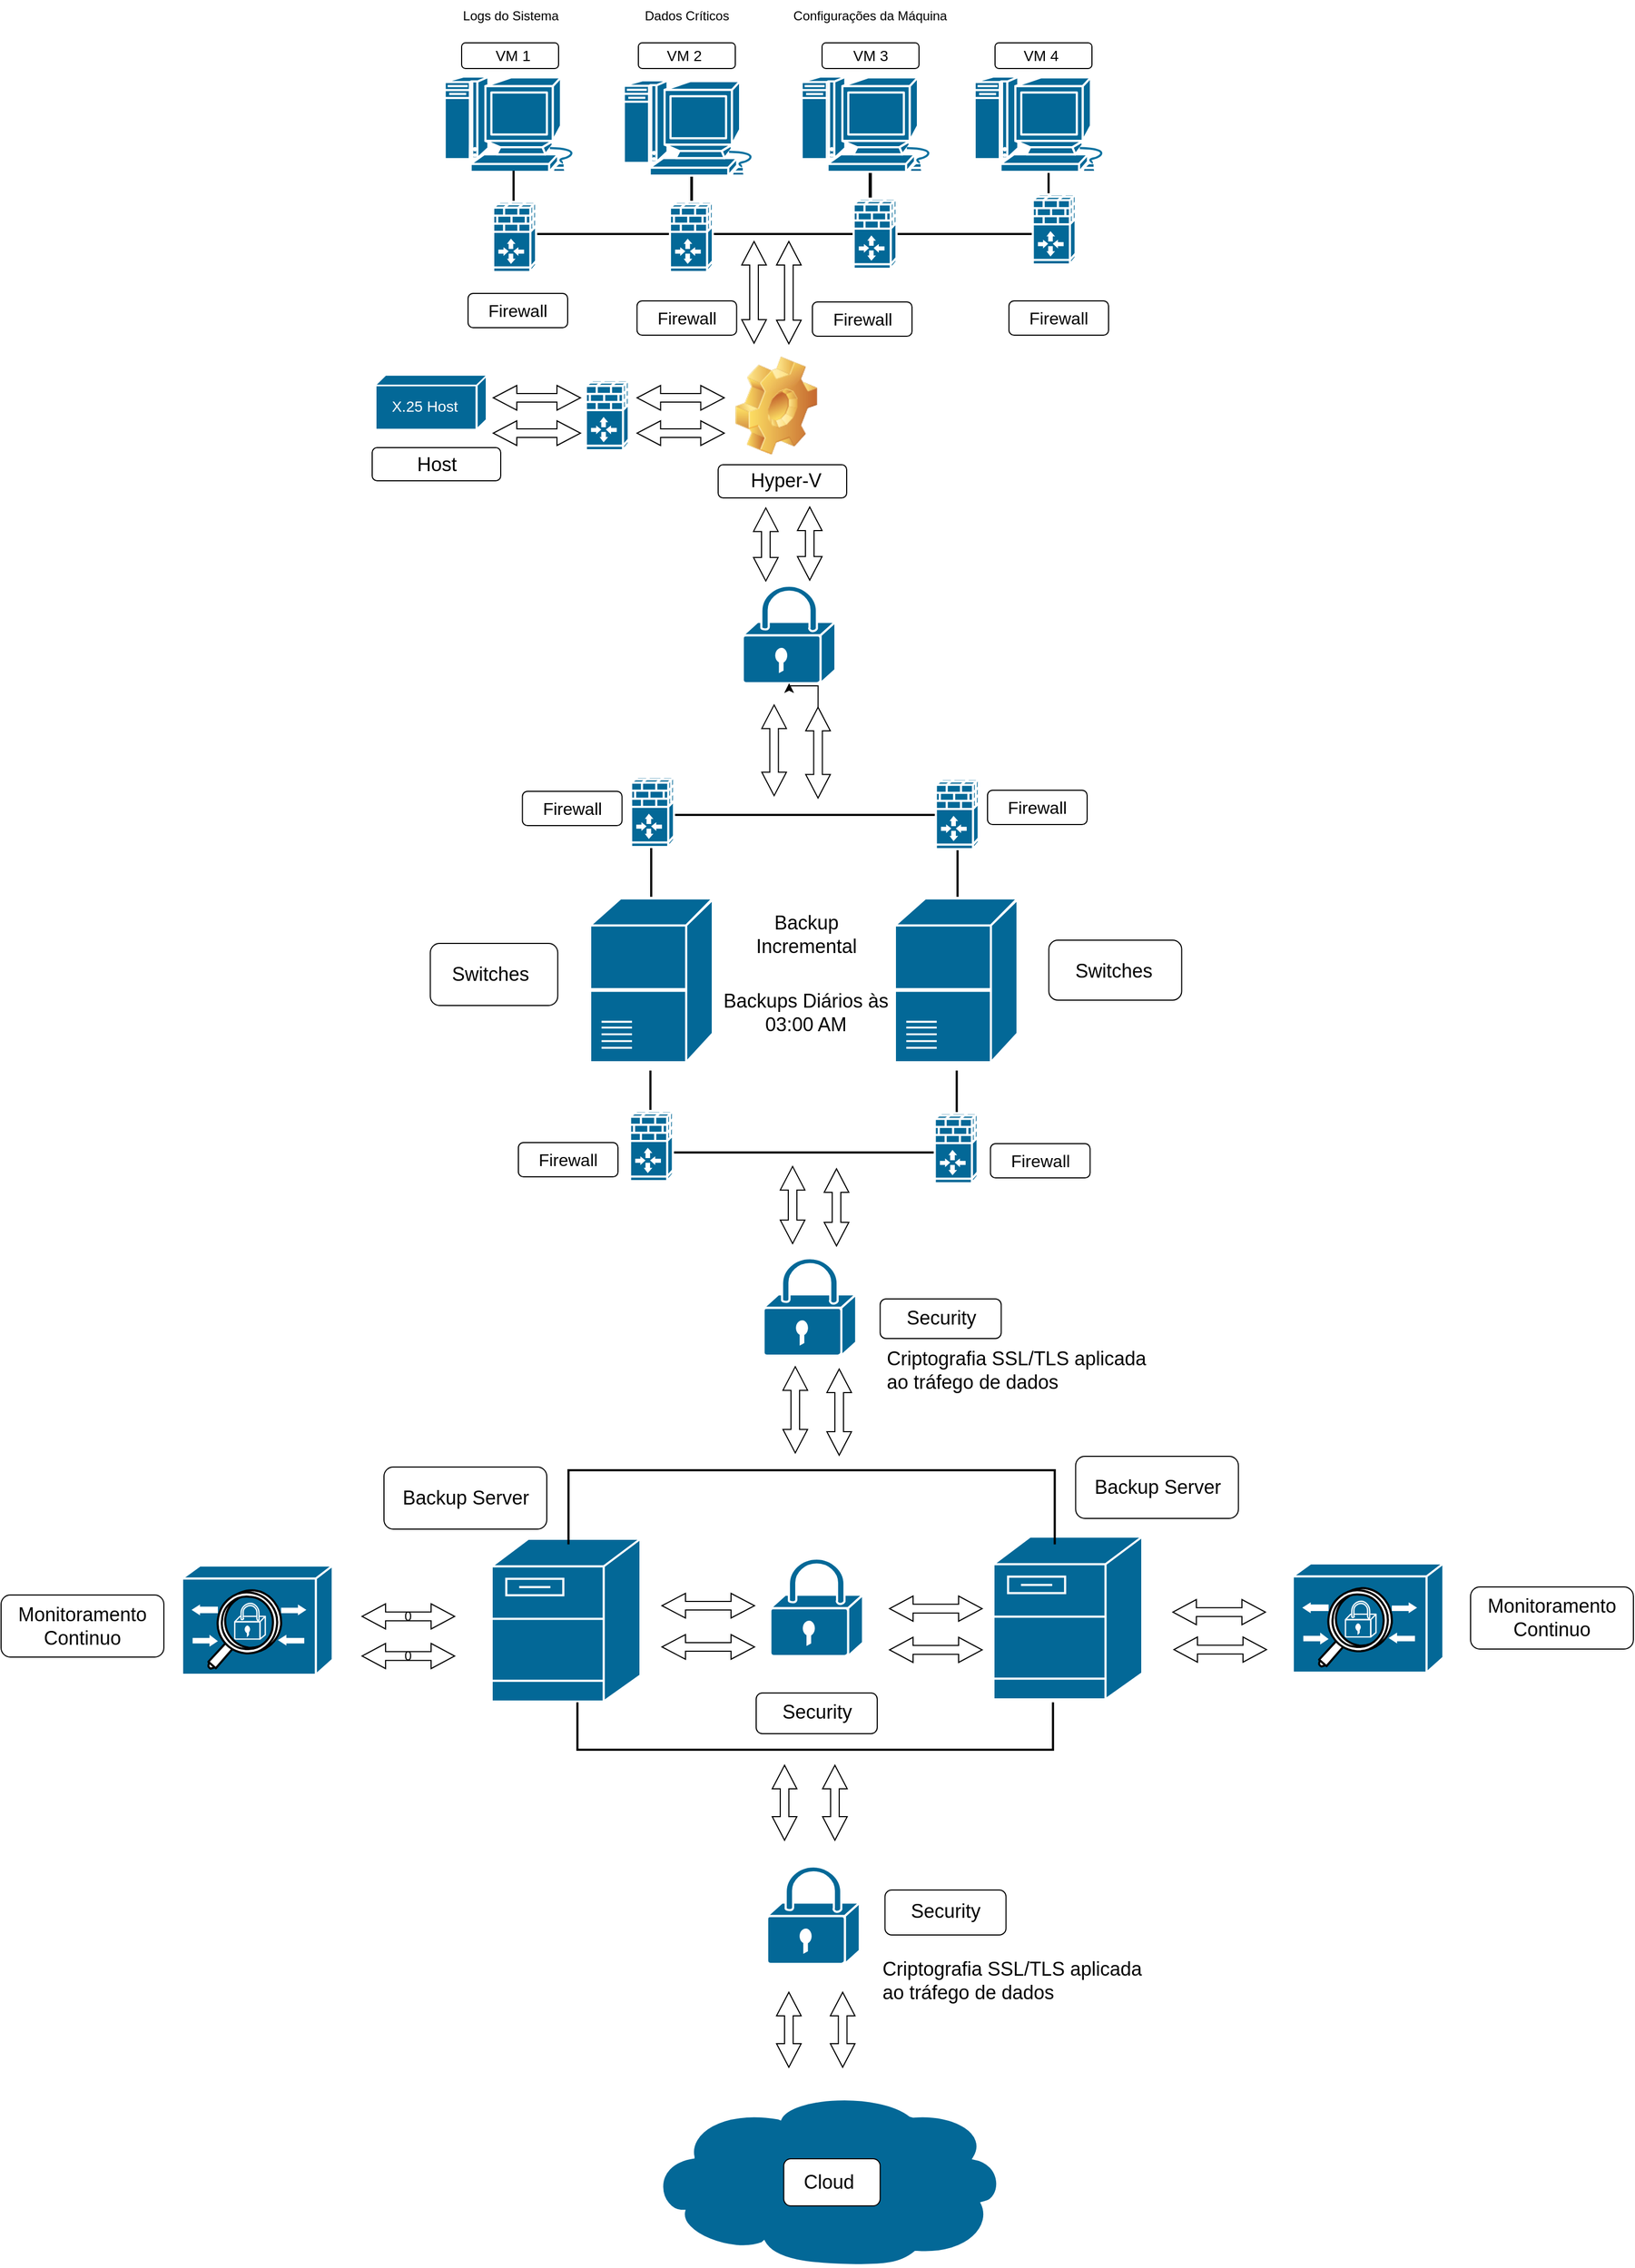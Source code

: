 <mxfile version="24.8.6">
  <diagram name="Página-1" id="8-3Gj0vtNBFP6YQ2WaqS">
    <mxGraphModel dx="5465" dy="3890" grid="0" gridSize="10" guides="1" tooltips="1" connect="1" arrows="1" fold="1" page="0" pageScale="1" pageWidth="827" pageHeight="1169" math="0" shadow="0">
      <root>
        <mxCell id="0" />
        <mxCell id="1" parent="0" />
        <mxCell id="_nez8jr7XuiQFjVqz4CB-25" value="Backup Incremental" style="text;html=1;align=center;verticalAlign=middle;whiteSpace=wrap;rounded=0;fontSize=18;" parent="1" vertex="1">
          <mxGeometry x="-580.5" y="821" width="118" height="30" as="geometry" />
        </mxCell>
        <mxCell id="_nez8jr7XuiQFjVqz4CB-30" value="&#xa;Criptografia SSL/TLS aplicada ao tráfego de dados&#xa;&#xa;" style="text;html=1;align=left;verticalAlign=middle;whiteSpace=wrap;rounded=0;fontSize=18;" parent="1" vertex="1">
          <mxGeometry x="-452.25" y="1809" width="247.5" height="30" as="geometry" />
        </mxCell>
        <mxCell id="_nez8jr7XuiQFjVqz4CB-33" value="&#xa;Backups Diários às 03:00 AM&#xa;&#xa;" style="text;html=1;align=center;verticalAlign=middle;whiteSpace=wrap;rounded=0;fontSize=18;" parent="1" vertex="1">
          <mxGeometry x="-613" y="905.25" width="183" height="30" as="geometry" />
        </mxCell>
        <mxCell id="_nez8jr7XuiQFjVqz4CB-36" value="Logs do Sistema" style="text;html=1;align=center;verticalAlign=middle;whiteSpace=wrap;rounded=0;" parent="1" vertex="1">
          <mxGeometry x="-847" y="-37" width="100" height="30" as="geometry" />
        </mxCell>
        <mxCell id="_nez8jr7XuiQFjVqz4CB-37" value="Dados Críticos" style="text;html=1;align=center;verticalAlign=middle;whiteSpace=wrap;rounded=0;" parent="1" vertex="1">
          <mxGeometry x="-684.25" y="-37" width="103" height="30" as="geometry" />
        </mxCell>
        <mxCell id="_nez8jr7XuiQFjVqz4CB-38" value="Configurações da Máquina" style="text;html=1;align=center;verticalAlign=middle;whiteSpace=wrap;rounded=0;" parent="1" vertex="1">
          <mxGeometry x="-545" y="-37" width="167" height="30" as="geometry" />
        </mxCell>
        <mxCell id="WUNTxTCib2SiPZ_xBOhH-1" value="" style="shape=mxgraph.cisco.computers_and_peripherals.macintosh;sketch=0;html=1;pointerEvents=1;dashed=0;fillColor=#036897;strokeColor=#ffffff;strokeWidth=2;verticalLabelPosition=bottom;verticalAlign=top;align=center;outlineConnect=0;" vertex="1" parent="1">
          <mxGeometry x="-859.5" y="34.5" width="130" height="89" as="geometry" />
        </mxCell>
        <mxCell id="WUNTxTCib2SiPZ_xBOhH-7" value="" style="strokeWidth=2;html=1;shape=mxgraph.flowchart.annotation_1;align=left;pointerEvents=1;rotation=-90;" vertex="1" parent="1">
          <mxGeometry x="-741" y="69" width="59" height="166" as="geometry" />
        </mxCell>
        <mxCell id="WUNTxTCib2SiPZ_xBOhH-8" value="" style="strokeWidth=2;html=1;shape=mxgraph.flowchart.annotation_1;align=left;pointerEvents=1;rotation=-90;" vertex="1" parent="1">
          <mxGeometry x="-574.5" y="69" width="59" height="166" as="geometry" />
        </mxCell>
        <mxCell id="WUNTxTCib2SiPZ_xBOhH-9" value="" style="strokeWidth=2;html=1;shape=mxgraph.flowchart.annotation_1;align=left;pointerEvents=1;rotation=-90;" vertex="1" parent="1">
          <mxGeometry x="-407.5" y="69" width="59" height="166" as="geometry" />
        </mxCell>
        <mxCell id="WUNTxTCib2SiPZ_xBOhH-15" value="" style="shape=image;html=1;verticalLabelPosition=bottom;verticalAlign=top;imageAspect=0;image=img/clipart/Gear_128x128.png" vertex="1" parent="1">
          <mxGeometry x="-587.5" y="296" width="76.5" height="91.8" as="geometry" />
        </mxCell>
        <mxCell id="WUNTxTCib2SiPZ_xBOhH-17" value="" style="rounded=1;whiteSpace=wrap;html=1;" vertex="1" parent="1">
          <mxGeometry x="-843" y="3" width="90.5" height="24" as="geometry" />
        </mxCell>
        <mxCell id="WUNTxTCib2SiPZ_xBOhH-18" value="" style="rounded=1;whiteSpace=wrap;html=1;" vertex="1" parent="1">
          <mxGeometry x="-678" y="3" width="90.5" height="24" as="geometry" />
        </mxCell>
        <mxCell id="WUNTxTCib2SiPZ_xBOhH-19" value="" style="rounded=1;whiteSpace=wrap;html=1;" vertex="1" parent="1">
          <mxGeometry x="-506.5" y="3" width="90.5" height="24" as="geometry" />
        </mxCell>
        <mxCell id="WUNTxTCib2SiPZ_xBOhH-20" value="" style="rounded=1;whiteSpace=wrap;html=1;" vertex="1" parent="1">
          <mxGeometry x="-345" y="3" width="90.5" height="24" as="geometry" />
        </mxCell>
        <mxCell id="WUNTxTCib2SiPZ_xBOhH-21" value="VM 1&amp;nbsp;" style="text;html=1;align=center;verticalAlign=middle;whiteSpace=wrap;rounded=0;fontSize=14;" vertex="1" parent="1">
          <mxGeometry x="-823.5" width="60" height="30" as="geometry" />
        </mxCell>
        <mxCell id="WUNTxTCib2SiPZ_xBOhH-22" value="VM 2" style="text;html=1;align=center;verticalAlign=middle;whiteSpace=wrap;rounded=0;fontSize=14;" vertex="1" parent="1">
          <mxGeometry x="-665" width="60" height="30" as="geometry" />
        </mxCell>
        <mxCell id="WUNTxTCib2SiPZ_xBOhH-23" value="VM 3" style="text;html=1;align=center;verticalAlign=middle;whiteSpace=wrap;rounded=0;fontSize=14;" vertex="1" parent="1">
          <mxGeometry x="-491.25" width="60" height="30" as="geometry" />
        </mxCell>
        <mxCell id="WUNTxTCib2SiPZ_xBOhH-24" value="VM 4&amp;nbsp;" style="text;html=1;align=center;verticalAlign=middle;whiteSpace=wrap;rounded=0;fontSize=14;" vertex="1" parent="1">
          <mxGeometry x="-329.75" width="60" height="30" as="geometry" />
        </mxCell>
        <mxCell id="WUNTxTCib2SiPZ_xBOhH-27" value="" style="html=1;shadow=0;dashed=0;align=center;verticalAlign=middle;shape=mxgraph.arrows2.twoWayArrow;dy=0.65;dx=22;rotation=-180;" vertex="1" parent="1">
          <mxGeometry x="-813.5" y="323" width="81.5" height="23" as="geometry" />
        </mxCell>
        <mxCell id="WUNTxTCib2SiPZ_xBOhH-30" value="" style="shape=mxgraph.cisco.security.lock;sketch=0;html=1;pointerEvents=1;dashed=0;fillColor=#036897;strokeColor=#ffffff;strokeWidth=2;verticalLabelPosition=bottom;verticalAlign=top;align=center;outlineConnect=0;" vertex="1" parent="1">
          <mxGeometry x="-554.75" y="1418.5" width="86.5" height="91" as="geometry" />
        </mxCell>
        <mxCell id="WUNTxTCib2SiPZ_xBOhH-31" value="" style="shape=mxgraph.cisco.security.ios_firewall;sketch=0;html=1;pointerEvents=1;dashed=0;fillColor=#036897;strokeColor=#ffffff;strokeWidth=2;verticalLabelPosition=bottom;verticalAlign=top;align=center;outlineConnect=0;" vertex="1" parent="1">
          <mxGeometry x="-813.5" y="151" width="40" height="66" as="geometry" />
        </mxCell>
        <mxCell id="WUNTxTCib2SiPZ_xBOhH-32" value="" style="shape=mxgraph.cisco.switches.class_4_5_switch;sketch=0;html=1;pointerEvents=1;dashed=0;fillColor=#036897;strokeColor=#ffffff;strokeWidth=2;verticalLabelPosition=bottom;verticalAlign=top;align=center;outlineConnect=0;" vertex="1" parent="1">
          <mxGeometry x="-438.5" y="802" width="114.5" height="153" as="geometry" />
        </mxCell>
        <mxCell id="WUNTxTCib2SiPZ_xBOhH-33" value="" style="shape=mxgraph.cisco.servers.host;sketch=0;html=1;pointerEvents=1;dashed=0;fillColor=#036897;strokeColor=#ffffff;strokeWidth=2;verticalLabelPosition=bottom;verticalAlign=top;align=center;outlineConnect=0;" vertex="1" parent="1">
          <mxGeometry x="-923.5" y="313.4" width="104" height="51" as="geometry" />
        </mxCell>
        <mxCell id="WUNTxTCib2SiPZ_xBOhH-34" value="" style="shape=mxgraph.cisco.storage.cloud;sketch=0;html=1;pointerEvents=1;dashed=0;fillColor=#036897;strokeColor=#ffffff;strokeWidth=2;verticalLabelPosition=bottom;verticalAlign=top;align=center;outlineConnect=0;" vertex="1" parent="1">
          <mxGeometry x="-669.5" y="1916" width="333" height="163" as="geometry" />
        </mxCell>
        <mxCell id="WUNTxTCib2SiPZ_xBOhH-35" value="" style="shape=mxgraph.cisco.security.ios_firewall;sketch=0;html=1;pointerEvents=1;dashed=0;fillColor=#036897;strokeColor=#ffffff;strokeWidth=2;verticalLabelPosition=bottom;verticalAlign=top;align=center;outlineConnect=0;" vertex="1" parent="1">
          <mxGeometry x="-648.5" y="151" width="40" height="66" as="geometry" />
        </mxCell>
        <mxCell id="WUNTxTCib2SiPZ_xBOhH-36" value="" style="shape=mxgraph.cisco.security.ios_firewall;sketch=0;html=1;pointerEvents=1;dashed=0;fillColor=#036897;strokeColor=#ffffff;strokeWidth=2;verticalLabelPosition=bottom;verticalAlign=top;align=center;outlineConnect=0;" vertex="1" parent="1">
          <mxGeometry x="-477" y="148" width="40" height="66" as="geometry" />
        </mxCell>
        <mxCell id="WUNTxTCib2SiPZ_xBOhH-37" value="" style="shape=mxgraph.cisco.security.ios_firewall;sketch=0;html=1;pointerEvents=1;dashed=0;fillColor=#036897;strokeColor=#ffffff;strokeWidth=2;verticalLabelPosition=bottom;verticalAlign=top;align=center;outlineConnect=0;" vertex="1" parent="1">
          <mxGeometry x="-309.75" y="144" width="40" height="66" as="geometry" />
        </mxCell>
        <mxCell id="WUNTxTCib2SiPZ_xBOhH-42" value="" style="rounded=1;whiteSpace=wrap;html=1;" vertex="1" parent="1">
          <mxGeometry x="-603.5" y="397" width="120" height="31" as="geometry" />
        </mxCell>
        <mxCell id="WUNTxTCib2SiPZ_xBOhH-43" value="Hyper-V" style="text;html=1;align=center;verticalAlign=middle;whiteSpace=wrap;rounded=0;arcSize=14;strokeWidth=1;perimeterSpacing=0;fontSize=18;" vertex="1" parent="1">
          <mxGeometry x="-578.5" y="397" width="76" height="30" as="geometry" />
        </mxCell>
        <mxCell id="WUNTxTCib2SiPZ_xBOhH-44" value="" style="rounded=1;whiteSpace=wrap;html=1;" vertex="1" parent="1">
          <mxGeometry x="-926.5" y="381" width="120" height="31" as="geometry" />
        </mxCell>
        <mxCell id="WUNTxTCib2SiPZ_xBOhH-45" value="Host" style="text;html=1;align=center;verticalAlign=middle;whiteSpace=wrap;rounded=0;arcSize=14;strokeWidth=1;perimeterSpacing=0;fontSize=18;" vertex="1" parent="1">
          <mxGeometry x="-896.5" y="379" width="60" height="36" as="geometry" />
        </mxCell>
        <mxCell id="WUNTxTCib2SiPZ_xBOhH-49" value="" style="html=1;shadow=0;dashed=0;align=center;verticalAlign=middle;shape=mxgraph.arrows2.twoWayArrow;dy=0.65;dx=22;rotation=-90;" vertex="1" parent="1">
          <mxGeometry x="-552.13" y="459.12" width="68.25" height="23" as="geometry" />
        </mxCell>
        <mxCell id="WUNTxTCib2SiPZ_xBOhH-52" value="" style="shape=mxgraph.cisco.switches.class_4_5_switch;sketch=0;html=1;pointerEvents=1;dashed=0;fillColor=#036897;strokeColor=#ffffff;strokeWidth=2;verticalLabelPosition=bottom;verticalAlign=top;align=center;outlineConnect=0;" vertex="1" parent="1">
          <mxGeometry x="-723" y="802" width="114.5" height="153" as="geometry" />
        </mxCell>
        <mxCell id="WUNTxTCib2SiPZ_xBOhH-53" value="" style="strokeWidth=2;html=1;shape=mxgraph.flowchart.annotation_1;align=left;pointerEvents=1;rotation=90;" vertex="1" parent="1">
          <mxGeometry x="-561.25" y="619.25" width="76.5" height="286" as="geometry" />
        </mxCell>
        <mxCell id="WUNTxTCib2SiPZ_xBOhH-54" value="" style="strokeWidth=2;html=1;shape=mxgraph.flowchart.annotation_1;align=left;pointerEvents=1;rotation=-90;" vertex="1" parent="1">
          <mxGeometry x="-562" y="858" width="76.5" height="286" as="geometry" />
        </mxCell>
        <mxCell id="WUNTxTCib2SiPZ_xBOhH-60" value="" style="html=1;shadow=0;dashed=0;align=center;verticalAlign=middle;shape=mxgraph.arrows2.twoWayArrow;dy=0.65;dx=22;rotation=-90;" vertex="1" parent="1">
          <mxGeometry x="-529" y="1079" width="72" height="23" as="geometry" />
        </mxCell>
        <mxCell id="WUNTxTCib2SiPZ_xBOhH-61" value="" style="html=1;shadow=0;dashed=0;align=center;verticalAlign=middle;shape=mxgraph.arrows2.twoWayArrow;dy=0.65;dx=22;rotation=-90;" vertex="1" parent="1">
          <mxGeometry x="-522.25" y="1847" width="70" height="23" as="geometry" />
        </mxCell>
        <mxCell id="WUNTxTCib2SiPZ_xBOhH-63" value="" style="shape=mxgraph.cisco.security.ios_firewall;sketch=0;html=1;pointerEvents=1;dashed=0;fillColor=#036897;strokeColor=#ffffff;strokeWidth=2;verticalLabelPosition=bottom;verticalAlign=top;align=center;outlineConnect=0;" vertex="1" parent="1">
          <mxGeometry x="-685.75" y="1000" width="40" height="66" as="geometry" />
        </mxCell>
        <mxCell id="WUNTxTCib2SiPZ_xBOhH-64" value="" style="shape=mxgraph.cisco.security.ios_firewall;sketch=0;html=1;pointerEvents=1;dashed=0;fillColor=#036897;strokeColor=#ffffff;strokeWidth=2;verticalLabelPosition=bottom;verticalAlign=top;align=center;outlineConnect=0;" vertex="1" parent="1">
          <mxGeometry x="-401.25" y="1002" width="40" height="66" as="geometry" />
        </mxCell>
        <mxCell id="WUNTxTCib2SiPZ_xBOhH-65" value="" style="rounded=1;whiteSpace=wrap;html=1;" vertex="1" parent="1">
          <mxGeometry x="-542.25" y="1979" width="90" height="44" as="geometry" />
        </mxCell>
        <mxCell id="WUNTxTCib2SiPZ_xBOhH-66" value="Cloud" style="text;html=1;align=center;verticalAlign=middle;whiteSpace=wrap;rounded=0;fontSize=18;" vertex="1" parent="1">
          <mxGeometry x="-530.5" y="1986" width="60" height="30" as="geometry" />
        </mxCell>
        <mxCell id="WUNTxTCib2SiPZ_xBOhH-67" value="" style="shape=mxgraph.cisco.security.ios_firewall;sketch=0;html=1;pointerEvents=1;dashed=0;fillColor=#036897;strokeColor=#ffffff;strokeWidth=2;verticalLabelPosition=bottom;verticalAlign=top;align=center;outlineConnect=0;" vertex="1" parent="1">
          <mxGeometry x="-684.75" y="688" width="40" height="66" as="geometry" />
        </mxCell>
        <mxCell id="WUNTxTCib2SiPZ_xBOhH-68" value="" style="shape=mxgraph.cisco.security.ios_firewall;sketch=0;html=1;pointerEvents=1;dashed=0;fillColor=#036897;strokeColor=#ffffff;strokeWidth=2;verticalLabelPosition=bottom;verticalAlign=top;align=center;outlineConnect=0;" vertex="1" parent="1">
          <mxGeometry x="-400.25" y="690" width="40" height="66" as="geometry" />
        </mxCell>
        <mxCell id="WUNTxTCib2SiPZ_xBOhH-69" value="" style="shape=mxgraph.cisco.security.ios_firewall;sketch=0;html=1;pointerEvents=1;dashed=0;fillColor=#036897;strokeColor=#ffffff;strokeWidth=2;verticalLabelPosition=bottom;verticalAlign=top;align=center;outlineConnect=0;" vertex="1" parent="1">
          <mxGeometry x="-727" y="317.5" width="40" height="66" as="geometry" />
        </mxCell>
        <mxCell id="WUNTxTCib2SiPZ_xBOhH-70" value="" style="shape=mxgraph.cisco.servers.fileserver;sketch=0;html=1;pointerEvents=1;dashed=0;fillColor=#036897;strokeColor=#ffffff;strokeWidth=2;verticalLabelPosition=bottom;verticalAlign=top;align=center;outlineConnect=0;" vertex="1" parent="1">
          <mxGeometry x="-815" y="1400" width="139" height="152" as="geometry" />
        </mxCell>
        <mxCell id="WUNTxTCib2SiPZ_xBOhH-71" value="" style="html=1;shadow=0;dashed=0;align=center;verticalAlign=middle;shape=mxgraph.arrows2.twoWayArrow;dy=0.65;dx=22;rotation=-90;" vertex="1" parent="1">
          <mxGeometry x="-529.5" y="1635" width="70" height="23" as="geometry" />
        </mxCell>
        <mxCell id="WUNTxTCib2SiPZ_xBOhH-74" value="&lt;span style=&quot;color: rgba(0, 0, 0, 0); font-family: monospace; font-size: 0px; text-align: start; text-wrap-mode: nowrap;&quot;&gt;%3CmxGraphModel%3E%3Croot%3E%3CmxCell%20id%3D%220%22%2F%3E%3CmxCell%20id%3D%221%22%20parent%3D%220%22%2F%3E%3CmxCell%20id%3D%222%22%20value%3D%22Backup%20Server%22%20style%3D%22text%3Bhtml%3D1%3Balign%3Dcenter%3BverticalAlign%3Dmiddle%3BwhiteSpace%3Dwrap%3Brounded%3D0%3B%22%20vertex%3D%221%22%20parent%3D%221%22%3E%3CmxGeometry%20x%3D%22109%22%20y%3D%22180%22%20width%3D%2285%22%20height%3D%2230%22%20as%3D%22geometry%22%2F%3E%3C%2FmxCell%3E%3C%2Froot%3E%3C%2FmxGraphModel%3E&lt;/span&gt;" style="rounded=1;whiteSpace=wrap;html=1;" vertex="1" parent="1">
          <mxGeometry x="-915.5" y="1333" width="152" height="58" as="geometry" />
        </mxCell>
        <mxCell id="WUNTxTCib2SiPZ_xBOhH-75" value="Backup Server" style="text;html=1;align=center;verticalAlign=middle;whiteSpace=wrap;rounded=0;fontSize=18;" vertex="1" parent="1">
          <mxGeometry x="-903.25" y="1347" width="127.5" height="30" as="geometry" />
        </mxCell>
        <mxCell id="WUNTxTCib2SiPZ_xBOhH-76" value="&lt;span style=&quot;color: rgba(0, 0, 0, 0); font-family: monospace; font-size: 0px; text-align: start; text-wrap-mode: nowrap;&quot;&gt;%3CmxGraphModel%3E%3Croot%3E%3CmxCell%20id%3D%220%22%2F%3E%3CmxCell%20id%3D%221%22%20parent%3D%220%22%2F%3E%3CmxCell%20id%3D%222%22%20value%3D%22Backup%20Server%22%20style%3D%22text%3Bhtml%3D1%3Balign%3Dcenter%3BverticalAlign%3Dmiddle%3BwhiteSpace%3Dwrap%3Brounded%3D0%3B%22%20vertex%3D%221%22%20parent%3D%221%22%3E%3CmxGeometry%20x%3D%22109%22%20y%3D%22180%22%20width%3D%2285%22%20height%3D%2230%22%20as%3D%22geometry%22%2F%3E%3C%2FmxCell%3E%3C%2Froot%3E%3C%2FmxGraphModel%3E&lt;/span&gt;" style="rounded=1;whiteSpace=wrap;html=1;" vertex="1" parent="1">
          <mxGeometry x="-872.25" y="844" width="119" height="58" as="geometry" />
        </mxCell>
        <mxCell id="WUNTxTCib2SiPZ_xBOhH-77" value="Switches" style="text;html=1;align=center;verticalAlign=middle;whiteSpace=wrap;rounded=0;fontSize=18;" vertex="1" parent="1">
          <mxGeometry x="-880" y="858" width="127.5" height="30" as="geometry" />
        </mxCell>
        <mxCell id="WUNTxTCib2SiPZ_xBOhH-78" value="&lt;span style=&quot;color: rgba(0, 0, 0, 0); font-family: monospace; font-size: 0px; text-align: start; text-wrap-mode: nowrap;&quot;&gt;%3CmxGraphModel%3E%3Croot%3E%3CmxCell%20id%3D%220%22%2F%3E%3CmxCell%20id%3D%221%22%20parent%3D%220%22%2F%3E%3CmxCell%20id%3D%222%22%20value%3D%22Backup%20Server%22%20style%3D%22text%3Bhtml%3D1%3Balign%3Dcenter%3BverticalAlign%3Dmiddle%3BwhiteSpace%3Dwrap%3Brounded%3D0%3B%22%20vertex%3D%221%22%20parent%3D%221%22%3E%3CmxGeometry%20x%3D%22109%22%20y%3D%22180%22%20width%3D%2285%22%20height%3D%2230%22%20as%3D%22geometry%22%2F%3E%3C%2FmxCell%3E%3C%2Froot%3E%3C%2FmxGraphModel%3E&lt;/span&gt;" style="rounded=1;whiteSpace=wrap;html=1;" vertex="1" parent="1">
          <mxGeometry x="-294.75" y="841" width="124" height="56" as="geometry" />
        </mxCell>
        <mxCell id="WUNTxTCib2SiPZ_xBOhH-79" value="Switches" style="text;html=1;align=center;verticalAlign=middle;whiteSpace=wrap;rounded=0;fontSize=18;" vertex="1" parent="1">
          <mxGeometry x="-298" y="855" width="127.5" height="30" as="geometry" />
        </mxCell>
        <mxCell id="WUNTxTCib2SiPZ_xBOhH-81" value="&lt;span style=&quot;color: rgba(0, 0, 0, 0); font-family: monospace; font-size: 0px; text-align: start; text-wrap-mode: nowrap;&quot;&gt;%3CmxGraphModel%3E%3Croot%3E%3CmxCell%20id%3D%220%22%2F%3E%3CmxCell%20id%3D%221%22%20parent%3D%220%22%2F%3E%3CmxCell%20id%3D%222%22%20value%3D%22Backup%20Server%22%20style%3D%22text%3Bhtml%3D1%3Balign%3Dcenter%3BverticalAlign%3Dmiddle%3BwhiteSpace%3Dwrap%3Brounded%3D0%3B%22%20vertex%3D%221%22%20parent%3D%221%22%3E%3CmxGeometry%20x%3D%22109%22%20y%3D%22180%22%20width%3D%2285%22%20height%3D%2230%22%20as%3D%22geometry%22%2F%3E%3C%2FmxCell%3E%3C%2Froot%3E%3C%2FmxGraphModel%3E&lt;/span&gt;" style="rounded=1;whiteSpace=wrap;html=1;" vertex="1" parent="1">
          <mxGeometry x="-447.75" y="1728" width="113" height="42" as="geometry" />
        </mxCell>
        <mxCell id="WUNTxTCib2SiPZ_xBOhH-82" value="Security" style="text;html=1;align=center;verticalAlign=middle;whiteSpace=wrap;rounded=0;fontSize=18;" vertex="1" parent="1">
          <mxGeometry x="-455" y="1733" width="127.5" height="30" as="geometry" />
        </mxCell>
        <mxCell id="WUNTxTCib2SiPZ_xBOhH-91" value="&lt;span style=&quot;color: rgba(0, 0, 0, 0); font-family: monospace; font-size: 0px; text-align: start; text-wrap-mode: nowrap;&quot;&gt;%3CmxGraphModel%3E%3Croot%3E%3CmxCell%20id%3D%220%22%2F%3E%3CmxCell%20id%3D%221%22%20parent%3D%220%22%2F%3E%3CmxCell%20id%3D%222%22%20value%3D%22Backup%20Server%22%20style%3D%22text%3Bhtml%3D1%3Balign%3Dcenter%3BverticalAlign%3Dmiddle%3BwhiteSpace%3Dwrap%3Brounded%3D0%3B%22%20vertex%3D%221%22%20parent%3D%221%22%3E%3CmxGeometry%20x%3D%22109%22%20y%3D%22180%22%20width%3D%2285%22%20height%3D%2230%22%20as%3D%22geometry%22%2F%3E%3C%2FmxCell%3E%3C%2Froot%3E%3C%2FmxGraphModel%3E&lt;/span&gt;" style="rounded=1;whiteSpace=wrap;html=1;" vertex="1" parent="1">
          <mxGeometry x="-332" y="244" width="93" height="32" as="geometry" />
        </mxCell>
        <mxCell id="WUNTxTCib2SiPZ_xBOhH-92" value="Firewall" style="text;html=1;align=center;verticalAlign=middle;whiteSpace=wrap;rounded=0;fontSize=16;" vertex="1" parent="1">
          <mxGeometry x="-316.75" y="245" width="62.5" height="30" as="geometry" />
        </mxCell>
        <mxCell id="WUNTxTCib2SiPZ_xBOhH-99" value="&lt;span style=&quot;color: rgba(0, 0, 0, 0); font-family: monospace; font-size: 0px; text-align: start; text-wrap-mode: nowrap;&quot;&gt;%3CmxGraphModel%3E%3Croot%3E%3CmxCell%20id%3D%220%22%2F%3E%3CmxCell%20id%3D%221%22%20parent%3D%220%22%2F%3E%3CmxCell%20id%3D%222%22%20value%3D%22Backup%20Server%22%20style%3D%22text%3Bhtml%3D1%3Balign%3Dcenter%3BverticalAlign%3Dmiddle%3BwhiteSpace%3Dwrap%3Brounded%3D0%3B%22%20vertex%3D%221%22%20parent%3D%221%22%3E%3CmxGeometry%20x%3D%22109%22%20y%3D%22180%22%20width%3D%2285%22%20height%3D%2230%22%20as%3D%22geometry%22%2F%3E%3C%2FmxCell%3E%3C%2Froot%3E%3C%2FmxGraphModel%3E&lt;/span&gt;" style="rounded=1;whiteSpace=wrap;html=1;" vertex="1" parent="1">
          <mxGeometry x="-515.5" y="245" width="93" height="32" as="geometry" />
        </mxCell>
        <mxCell id="WUNTxTCib2SiPZ_xBOhH-100" value="Firewall" style="text;html=1;align=center;verticalAlign=middle;whiteSpace=wrap;rounded=0;fontSize=16;" vertex="1" parent="1">
          <mxGeometry x="-500.25" y="246" width="62.5" height="30" as="geometry" />
        </mxCell>
        <mxCell id="WUNTxTCib2SiPZ_xBOhH-101" value="&lt;span style=&quot;color: rgba(0, 0, 0, 0); font-family: monospace; font-size: 0px; text-align: start; text-wrap-mode: nowrap;&quot;&gt;%3CmxGraphModel%3E%3Croot%3E%3CmxCell%20id%3D%220%22%2F%3E%3CmxCell%20id%3D%221%22%20parent%3D%220%22%2F%3E%3CmxCell%20id%3D%222%22%20value%3D%22Backup%20Server%22%20style%3D%22text%3Bhtml%3D1%3Balign%3Dcenter%3BverticalAlign%3Dmiddle%3BwhiteSpace%3Dwrap%3Brounded%3D0%3B%22%20vertex%3D%221%22%20parent%3D%221%22%3E%3CmxGeometry%20x%3D%22109%22%20y%3D%22180%22%20width%3D%2285%22%20height%3D%2230%22%20as%3D%22geometry%22%2F%3E%3C%2FmxCell%3E%3C%2Froot%3E%3C%2FmxGraphModel%3E&lt;/span&gt;" style="rounded=1;whiteSpace=wrap;html=1;" vertex="1" parent="1">
          <mxGeometry x="-679.25" y="244" width="93" height="32" as="geometry" />
        </mxCell>
        <mxCell id="WUNTxTCib2SiPZ_xBOhH-102" value="Firewall" style="text;html=1;align=center;verticalAlign=middle;whiteSpace=wrap;rounded=0;fontSize=16;" vertex="1" parent="1">
          <mxGeometry x="-664" y="245" width="62.5" height="30" as="geometry" />
        </mxCell>
        <mxCell id="WUNTxTCib2SiPZ_xBOhH-103" value="&lt;span style=&quot;color: rgba(0, 0, 0, 0); font-family: monospace; font-size: 0px; text-align: start; text-wrap-mode: nowrap;&quot;&gt;%3CmxGraphModel%3E%3Croot%3E%3CmxCell%20id%3D%220%22%2F%3E%3CmxCell%20id%3D%221%22%20parent%3D%220%22%2F%3E%3CmxCell%20id%3D%222%22%20value%3D%22Backup%20Server%22%20style%3D%22text%3Bhtml%3D1%3Balign%3Dcenter%3BverticalAlign%3Dmiddle%3BwhiteSpace%3Dwrap%3Brounded%3D0%3B%22%20vertex%3D%221%22%20parent%3D%221%22%3E%3CmxGeometry%20x%3D%22109%22%20y%3D%22180%22%20width%3D%2285%22%20height%3D%2230%22%20as%3D%22geometry%22%2F%3E%3C%2FmxCell%3E%3C%2Froot%3E%3C%2FmxGraphModel%3E&lt;/span&gt;" style="rounded=1;whiteSpace=wrap;html=1;" vertex="1" parent="1">
          <mxGeometry x="-837" y="237" width="93" height="32" as="geometry" />
        </mxCell>
        <mxCell id="WUNTxTCib2SiPZ_xBOhH-104" value="Firewall" style="text;html=1;align=center;verticalAlign=middle;whiteSpace=wrap;rounded=0;fontSize=16;" vertex="1" parent="1">
          <mxGeometry x="-821.75" y="238" width="62.5" height="30" as="geometry" />
        </mxCell>
        <mxCell id="WUNTxTCib2SiPZ_xBOhH-105" value="&lt;span style=&quot;color: rgba(0, 0, 0, 0); font-family: monospace; font-size: 0px; text-align: start; text-wrap-mode: nowrap;&quot;&gt;%3CmxGraphModel%3E%3Croot%3E%3CmxCell%20id%3D%220%22%2F%3E%3CmxCell%20id%3D%221%22%20parent%3D%220%22%2F%3E%3CmxCell%20id%3D%222%22%20value%3D%22Backup%20Server%22%20style%3D%22text%3Bhtml%3D1%3Balign%3Dcenter%3BverticalAlign%3Dmiddle%3BwhiteSpace%3Dwrap%3Brounded%3D0%3B%22%20vertex%3D%221%22%20parent%3D%221%22%3E%3CmxGeometry%20x%3D%22109%22%20y%3D%22180%22%20width%3D%2285%22%20height%3D%2230%22%20as%3D%22geometry%22%2F%3E%3C%2FmxCell%3E%3C%2Froot%3E%3C%2FmxGraphModel%3E&lt;/span&gt;" style="rounded=1;whiteSpace=wrap;html=1;" vertex="1" parent="1">
          <mxGeometry x="-786.25" y="702" width="93" height="32" as="geometry" />
        </mxCell>
        <mxCell id="WUNTxTCib2SiPZ_xBOhH-106" value="Firewall" style="text;html=1;align=center;verticalAlign=middle;whiteSpace=wrap;rounded=0;fontSize=16;" vertex="1" parent="1">
          <mxGeometry x="-771" y="703" width="62.5" height="30" as="geometry" />
        </mxCell>
        <mxCell id="WUNTxTCib2SiPZ_xBOhH-107" value="&lt;span style=&quot;color: rgba(0, 0, 0, 0); font-family: monospace; font-size: 0px; text-align: start; text-wrap-mode: nowrap;&quot;&gt;%3CmxGraphModel%3E%3Croot%3E%3CmxCell%20id%3D%220%22%2F%3E%3CmxCell%20id%3D%221%22%20parent%3D%220%22%2F%3E%3CmxCell%20id%3D%222%22%20value%3D%22Backup%20Server%22%20style%3D%22text%3Bhtml%3D1%3Balign%3Dcenter%3BverticalAlign%3Dmiddle%3BwhiteSpace%3Dwrap%3Brounded%3D0%3B%22%20vertex%3D%221%22%20parent%3D%221%22%3E%3CmxGeometry%20x%3D%22109%22%20y%3D%22180%22%20width%3D%2285%22%20height%3D%2230%22%20as%3D%22geometry%22%2F%3E%3C%2FmxCell%3E%3C%2Froot%3E%3C%2FmxGraphModel%3E&lt;/span&gt;" style="rounded=1;whiteSpace=wrap;html=1;" vertex="1" parent="1">
          <mxGeometry x="-352" y="701" width="93" height="32" as="geometry" />
        </mxCell>
        <mxCell id="WUNTxTCib2SiPZ_xBOhH-108" value="Firewall" style="text;html=1;align=center;verticalAlign=middle;whiteSpace=wrap;rounded=0;fontSize=16;" vertex="1" parent="1">
          <mxGeometry x="-336.75" y="702" width="62.5" height="30" as="geometry" />
        </mxCell>
        <mxCell id="WUNTxTCib2SiPZ_xBOhH-110" value="&lt;span style=&quot;color: rgba(0, 0, 0, 0); font-family: monospace; font-size: 0px; text-align: start; text-wrap-mode: nowrap;&quot;&gt;%3CmxGraphModel%3E%3Croot%3E%3CmxCell%20id%3D%220%22%2F%3E%3CmxCell%20id%3D%221%22%20parent%3D%220%22%2F%3E%3CmxCell%20id%3D%222%22%20value%3D%22Backup%20Server%22%20style%3D%22text%3Bhtml%3D1%3Balign%3Dcenter%3BverticalAlign%3Dmiddle%3BwhiteSpace%3Dwrap%3Brounded%3D0%3B%22%20vertex%3D%221%22%20parent%3D%221%22%3E%3CmxGeometry%20x%3D%22109%22%20y%3D%22180%22%20width%3D%2285%22%20height%3D%2230%22%20as%3D%22geometry%22%2F%3E%3C%2FmxCell%3E%3C%2Froot%3E%3C%2FmxGraphModel%3E&lt;/span&gt;" style="rounded=1;whiteSpace=wrap;html=1;" vertex="1" parent="1">
          <mxGeometry x="-349.25" y="1031" width="93" height="32" as="geometry" />
        </mxCell>
        <mxCell id="WUNTxTCib2SiPZ_xBOhH-111" value="Firewall" style="text;html=1;align=center;verticalAlign=middle;whiteSpace=wrap;rounded=0;fontSize=16;" vertex="1" parent="1">
          <mxGeometry x="-334" y="1032" width="62.5" height="30" as="geometry" />
        </mxCell>
        <mxCell id="WUNTxTCib2SiPZ_xBOhH-112" value="&lt;span style=&quot;color: rgba(0, 0, 0, 0); font-family: monospace; font-size: 0px; text-align: start; text-wrap-mode: nowrap;&quot;&gt;%3CmxGraphModel%3E%3Croot%3E%3CmxCell%20id%3D%220%22%2F%3E%3CmxCell%20id%3D%221%22%20parent%3D%220%22%2F%3E%3CmxCell%20id%3D%222%22%20value%3D%22Backup%20Server%22%20style%3D%22text%3Bhtml%3D1%3Balign%3Dcenter%3BverticalAlign%3Dmiddle%3BwhiteSpace%3Dwrap%3Brounded%3D0%3B%22%20vertex%3D%221%22%20parent%3D%221%22%3E%3CmxGeometry%20x%3D%22109%22%20y%3D%22180%22%20width%3D%2285%22%20height%3D%2230%22%20as%3D%22geometry%22%2F%3E%3C%2FmxCell%3E%3C%2Froot%3E%3C%2FmxGraphModel%3E&lt;/span&gt;" style="rounded=1;whiteSpace=wrap;html=1;" vertex="1" parent="1">
          <mxGeometry x="-790" y="1030" width="93" height="32" as="geometry" />
        </mxCell>
        <mxCell id="WUNTxTCib2SiPZ_xBOhH-113" value="Firewall" style="text;html=1;align=center;verticalAlign=middle;whiteSpace=wrap;rounded=0;fontSize=16;" vertex="1" parent="1">
          <mxGeometry x="-774.75" y="1031" width="62.5" height="30" as="geometry" />
        </mxCell>
        <mxCell id="WUNTxTCib2SiPZ_xBOhH-116" value="" style="shape=mxgraph.cisco.computers_and_peripherals.macintosh;sketch=0;html=1;pointerEvents=1;dashed=0;fillColor=#036897;strokeColor=#ffffff;strokeWidth=2;verticalLabelPosition=bottom;verticalAlign=top;align=center;outlineConnect=0;" vertex="1" parent="1">
          <mxGeometry x="-692.25" y="38" width="130" height="89" as="geometry" />
        </mxCell>
        <mxCell id="WUNTxTCib2SiPZ_xBOhH-117" value="" style="shape=mxgraph.cisco.computers_and_peripherals.macintosh;sketch=0;html=1;pointerEvents=1;dashed=0;fillColor=#036897;strokeColor=#ffffff;strokeWidth=2;verticalLabelPosition=bottom;verticalAlign=top;align=center;outlineConnect=0;" vertex="1" parent="1">
          <mxGeometry x="-526.25" y="34.5" width="130" height="89" as="geometry" />
        </mxCell>
        <mxCell id="WUNTxTCib2SiPZ_xBOhH-118" value="" style="shape=mxgraph.cisco.computers_and_peripherals.macintosh;sketch=0;html=1;pointerEvents=1;dashed=0;fillColor=#036897;strokeColor=#ffffff;strokeWidth=2;verticalLabelPosition=bottom;verticalAlign=top;align=center;outlineConnect=0;" vertex="1" parent="1">
          <mxGeometry x="-364.75" y="34.5" width="130" height="89" as="geometry" />
        </mxCell>
        <mxCell id="WUNTxTCib2SiPZ_xBOhH-120" value="" style="shape=mxgraph.cisco.security.lock;sketch=0;html=1;pointerEvents=1;dashed=0;fillColor=#036897;strokeColor=#ffffff;strokeWidth=2;verticalLabelPosition=bottom;verticalAlign=top;align=center;outlineConnect=0;" vertex="1" parent="1">
          <mxGeometry x="-580.5" y="510" width="86.5" height="91" as="geometry" />
        </mxCell>
        <mxCell id="WUNTxTCib2SiPZ_xBOhH-125" value="" style="edgeStyle=orthogonalEdgeStyle;rounded=0;orthogonalLoop=1;jettySize=auto;html=1;" edge="1" parent="1" source="WUNTxTCib2SiPZ_xBOhH-121" target="WUNTxTCib2SiPZ_xBOhH-120">
          <mxGeometry relative="1" as="geometry" />
        </mxCell>
        <mxCell id="WUNTxTCib2SiPZ_xBOhH-121" value="" style="html=1;shadow=0;dashed=0;align=center;verticalAlign=middle;shape=mxgraph.arrows2.twoWayArrow;dy=0.65;dx=22;rotation=-90;" vertex="1" parent="1">
          <mxGeometry x="-552.63" y="654.38" width="84.75" height="23" as="geometry" />
        </mxCell>
        <mxCell id="WUNTxTCib2SiPZ_xBOhH-122" value="" style="shape=mxgraph.cisco.security.lock;sketch=0;html=1;pointerEvents=1;dashed=0;fillColor=#036897;strokeColor=#ffffff;strokeWidth=2;verticalLabelPosition=bottom;verticalAlign=top;align=center;outlineConnect=0;" vertex="1" parent="1">
          <mxGeometry x="-561.13" y="1138" width="86.5" height="91" as="geometry" />
        </mxCell>
        <mxCell id="WUNTxTCib2SiPZ_xBOhH-124" value="" style="html=1;shadow=0;dashed=0;align=center;verticalAlign=middle;shape=mxgraph.arrows2.twoWayArrow;dy=0.65;dx=22;rotation=-90;" vertex="1" parent="1">
          <mxGeometry x="-530.75" y="1270.25" width="80.5" height="23" as="geometry" />
        </mxCell>
        <mxCell id="WUNTxTCib2SiPZ_xBOhH-126" value="" style="html=1;shadow=0;dashed=0;align=center;verticalAlign=middle;shape=mxgraph.arrows2.twoWayArrow;dy=0.65;dx=22;rotation=-180;" vertex="1" parent="1">
          <mxGeometry x="-679.25" y="323" width="81.5" height="23" as="geometry" />
        </mxCell>
        <mxCell id="WUNTxTCib2SiPZ_xBOhH-127" value="" style="html=1;shadow=0;dashed=0;align=center;verticalAlign=middle;shape=mxgraph.arrows2.twoWayArrow;dy=0.65;dx=22;rotation=-180;" vertex="1" parent="1">
          <mxGeometry x="-656" y="1489.5" width="86.5" height="23" as="geometry" />
        </mxCell>
        <mxCell id="WUNTxTCib2SiPZ_xBOhH-128" value="" style="shape=mxgraph.cisco.servers.fileserver;sketch=0;html=1;pointerEvents=1;dashed=0;fillColor=#036897;strokeColor=#ffffff;strokeWidth=2;verticalLabelPosition=bottom;verticalAlign=top;align=center;outlineConnect=0;" vertex="1" parent="1">
          <mxGeometry x="-346.5" y="1398" width="139" height="152" as="geometry" />
        </mxCell>
        <mxCell id="WUNTxTCib2SiPZ_xBOhH-130" value="" style="html=1;shadow=0;dashed=0;align=center;verticalAlign=middle;shape=mxgraph.arrows2.twoWayArrow;dy=0.65;dx=22;rotation=-180;" vertex="1" parent="1">
          <mxGeometry x="-443.5" y="1492" width="86.5" height="23.5" as="geometry" />
        </mxCell>
        <mxCell id="WUNTxTCib2SiPZ_xBOhH-131" value="" style="shape=mxgraph.cisco.security.lock;sketch=0;html=1;pointerEvents=1;dashed=0;fillColor=#036897;strokeColor=#ffffff;strokeWidth=2;verticalLabelPosition=bottom;verticalAlign=top;align=center;outlineConnect=0;" vertex="1" parent="1">
          <mxGeometry x="-557.75" y="1706" width="86.5" height="91" as="geometry" />
        </mxCell>
        <mxCell id="WUNTxTCib2SiPZ_xBOhH-132" value="" style="strokeWidth=2;html=1;shape=mxgraph.flowchart.annotation_1;align=left;pointerEvents=1;rotation=-90;" vertex="1" parent="1">
          <mxGeometry x="-535.04" y="1352.9" width="44.3" height="444" as="geometry" />
        </mxCell>
        <mxCell id="WUNTxTCib2SiPZ_xBOhH-133" value="" style="strokeWidth=2;html=1;shape=mxgraph.flowchart.annotation_1;align=left;pointerEvents=1;rotation=90;" vertex="1" parent="1">
          <mxGeometry x="-550.87" y="1143.63" width="69.25" height="454" as="geometry" />
        </mxCell>
        <mxCell id="WUNTxTCib2SiPZ_xBOhH-134" value="" style="html=1;shadow=0;dashed=0;align=center;verticalAlign=middle;shape=mxgraph.arrows2.twoWayArrow;dy=0.65;dx=22;rotation=-180;" vertex="1" parent="1">
          <mxGeometry x="-179" y="1456.75" width="86.5" height="23.5" as="geometry" />
        </mxCell>
        <mxCell id="WUNTxTCib2SiPZ_xBOhH-136" value="" style="shape=mxgraph.cisco.misc.acs;sketch=0;html=1;pointerEvents=1;dashed=0;fillColor=#036897;strokeColor=#ffffff;strokeWidth=2;verticalLabelPosition=bottom;verticalAlign=top;align=center;outlineConnect=0;" vertex="1" parent="1">
          <mxGeometry x="-67" y="1423" width="140.64" height="102" as="geometry" />
        </mxCell>
        <mxCell id="WUNTxTCib2SiPZ_xBOhH-137" value="&lt;span style=&quot;color: rgba(0, 0, 0, 0); font-family: monospace; font-size: 0px; text-align: start; text-wrap-mode: nowrap;&quot;&gt;%3CmxGraphModel%3E%3Croot%3E%3CmxCell%20id%3D%220%22%2F%3E%3CmxCell%20id%3D%221%22%20parent%3D%220%22%2F%3E%3CmxCell%20id%3D%222%22%20value%3D%22Backup%20Server%22%20style%3D%22text%3Bhtml%3D1%3Balign%3Dcenter%3BverticalAlign%3Dmiddle%3BwhiteSpace%3Dwrap%3Brounded%3D0%3B%22%20vertex%3D%221%22%20parent%3D%221%22%3E%3CmxGeometry%20x%3D%22109%22%20y%3D%22180%22%20width%3D%2285%22%20height%3D%2230%22%20as%3D%22geometry%22%2F%3E%3C%2FmxCell%3E%3C%2Froot%3E%3C%2FmxGraphModel%3E&lt;/span&gt;" style="rounded=1;whiteSpace=wrap;html=1;" vertex="1" parent="1">
          <mxGeometry x="-269.75" y="1323" width="152" height="58" as="geometry" />
        </mxCell>
        <mxCell id="WUNTxTCib2SiPZ_xBOhH-138" value="Backup Server" style="text;html=1;align=center;verticalAlign=middle;whiteSpace=wrap;rounded=0;fontSize=18;" vertex="1" parent="1">
          <mxGeometry x="-257.5" y="1337" width="127.5" height="30" as="geometry" />
        </mxCell>
        <mxCell id="WUNTxTCib2SiPZ_xBOhH-139" value="&lt;span style=&quot;color: rgba(0, 0, 0, 0); font-family: monospace; font-size: 0px; text-align: start; text-wrap-mode: nowrap;&quot;&gt;%3CmxGraphModel%3E%3Croot%3E%3CmxCell%20id%3D%220%22%2F%3E%3CmxCell%20id%3D%221%22%20parent%3D%220%22%2F%3E%3CmxCell%20id%3D%222%22%20value%3D%22Backup%20Server%22%20style%3D%22text%3Bhtml%3D1%3Balign%3Dcenter%3BverticalAlign%3Dmiddle%3BwhiteSpace%3Dwrap%3Brounded%3D0%3B%22%20vertex%3D%221%22%20parent%3D%221%22%3E%3CmxGeometry%20x%3D%22109%22%20y%3D%22180%22%20width%3D%2285%22%20height%3D%2230%22%20as%3D%22geometry%22%2F%3E%3C%2FmxCell%3E%3C%2Froot%3E%3C%2FmxGraphModel%3E&lt;/span&gt;" style="rounded=1;whiteSpace=wrap;html=1;" vertex="1" parent="1">
          <mxGeometry x="99" y="1445" width="152" height="58" as="geometry" />
        </mxCell>
        <mxCell id="WUNTxTCib2SiPZ_xBOhH-140" value="Monitoramento Continuo" style="text;html=1;align=center;verticalAlign=middle;whiteSpace=wrap;rounded=0;fontSize=18;" vertex="1" parent="1">
          <mxGeometry x="111.25" y="1459" width="127.5" height="30" as="geometry" />
        </mxCell>
        <mxCell id="WUNTxTCib2SiPZ_xBOhH-141" value="&lt;span style=&quot;color: rgba(0, 0, 0, 0); font-family: monospace; font-size: 0px; text-align: start; text-wrap-mode: nowrap;&quot;&gt;%3CmxGraphModel%3E%3Croot%3E%3CmxCell%20id%3D%220%22%2F%3E%3CmxCell%20id%3D%221%22%20parent%3D%220%22%2F%3E%3CmxCell%20id%3D%222%22%20value%3D%22Backup%20Server%22%20style%3D%22text%3Bhtml%3D1%3Balign%3Dcenter%3BverticalAlign%3Dmiddle%3BwhiteSpace%3Dwrap%3Brounded%3D0%3B%22%20vertex%3D%221%22%20parent%3D%221%22%3E%3CmxGeometry%20x%3D%22109%22%20y%3D%22180%22%20width%3D%2285%22%20height%3D%2230%22%20as%3D%22geometry%22%2F%3E%3C%2FmxCell%3E%3C%2Froot%3E%3C%2FmxGraphModel%3E&lt;/span&gt;" style="rounded=1;whiteSpace=wrap;html=1;" vertex="1" parent="1">
          <mxGeometry x="-568" y="1544" width="113" height="38" as="geometry" />
        </mxCell>
        <mxCell id="WUNTxTCib2SiPZ_xBOhH-142" value="Security" style="text;html=1;align=center;verticalAlign=middle;whiteSpace=wrap;rounded=0;fontSize=18;" vertex="1" parent="1">
          <mxGeometry x="-575.25" y="1554" width="127.5" height="15" as="geometry" />
        </mxCell>
        <mxCell id="WUNTxTCib2SiPZ_xBOhH-146" value="&lt;span style=&quot;color: rgba(0, 0, 0, 0); font-family: monospace; font-size: 0px; text-align: start; text-wrap-mode: nowrap;&quot;&gt;%3CmxGraphModel%3E%3Croot%3E%3CmxCell%20id%3D%220%22%2F%3E%3CmxCell%20id%3D%221%22%20parent%3D%220%22%2F%3E%3CmxCell%20id%3D%222%22%20value%3D%22Backup%20Server%22%20style%3D%22text%3Bhtml%3D1%3Balign%3Dcenter%3BverticalAlign%3Dmiddle%3BwhiteSpace%3Dwrap%3Brounded%3D0%3B%22%20vertex%3D%221%22%20parent%3D%221%22%3E%3CmxGeometry%20x%3D%22109%22%20y%3D%22180%22%20width%3D%2285%22%20height%3D%2230%22%20as%3D%22geometry%22%2F%3E%3C%2FmxCell%3E%3C%2Froot%3E%3C%2FmxGraphModel%3E&lt;/span&gt;" style="rounded=1;whiteSpace=wrap;html=1;" vertex="1" parent="1">
          <mxGeometry x="-452.25" y="1176" width="113" height="37" as="geometry" />
        </mxCell>
        <mxCell id="WUNTxTCib2SiPZ_xBOhH-147" value="Security" style="text;html=1;align=center;verticalAlign=middle;whiteSpace=wrap;rounded=0;fontSize=18;" vertex="1" parent="1">
          <mxGeometry x="-459.5" y="1179" width="127.5" height="30" as="geometry" />
        </mxCell>
        <mxCell id="WUNTxTCib2SiPZ_xBOhH-148" value="0" style="html=1;shadow=0;dashed=0;align=center;verticalAlign=middle;shape=mxgraph.arrows2.twoWayArrow;dy=0.65;dx=22;rotation=-180;" vertex="1" parent="1">
          <mxGeometry x="-936" y="1460.75" width="86.5" height="23.5" as="geometry" />
        </mxCell>
        <mxCell id="WUNTxTCib2SiPZ_xBOhH-149" value="" style="shape=mxgraph.cisco.misc.acs;sketch=0;html=1;pointerEvents=1;dashed=0;fillColor=#036897;strokeColor=#ffffff;strokeWidth=2;verticalLabelPosition=bottom;verticalAlign=top;align=center;outlineConnect=0;" vertex="1" parent="1">
          <mxGeometry x="-1104" y="1425" width="140.64" height="102" as="geometry" />
        </mxCell>
        <mxCell id="WUNTxTCib2SiPZ_xBOhH-150" value="&lt;span style=&quot;color: rgba(0, 0, 0, 0); font-family: monospace; font-size: 0px; text-align: start; text-wrap-mode: nowrap;&quot;&gt;%3CmxGraphModel%3E%3Croot%3E%3CmxCell%20id%3D%220%22%2F%3E%3CmxCell%20id%3D%221%22%20parent%3D%220%22%2F%3E%3CmxCell%20id%3D%222%22%20value%3D%22Backup%20Server%22%20style%3D%22text%3Bhtml%3D1%3Balign%3Dcenter%3BverticalAlign%3Dmiddle%3BwhiteSpace%3Dwrap%3Brounded%3D0%3B%22%20vertex%3D%221%22%20parent%3D%221%22%3E%3CmxGeometry%20x%3D%22109%22%20y%3D%22180%22%20width%3D%2285%22%20height%3D%2230%22%20as%3D%22geometry%22%2F%3E%3C%2FmxCell%3E%3C%2Froot%3E%3C%2FmxGraphModel%3E&lt;/span&gt;" style="rounded=1;whiteSpace=wrap;html=1;" vertex="1" parent="1">
          <mxGeometry x="-1273" y="1452.5" width="152" height="58" as="geometry" />
        </mxCell>
        <mxCell id="WUNTxTCib2SiPZ_xBOhH-151" value="Monitoramento Continuo" style="text;html=1;align=center;verticalAlign=middle;whiteSpace=wrap;rounded=0;fontSize=18;" vertex="1" parent="1">
          <mxGeometry x="-1260.75" y="1466.5" width="127.5" height="30" as="geometry" />
        </mxCell>
        <mxCell id="WUNTxTCib2SiPZ_xBOhH-153" value="&#xa;Criptografia SSL/TLS aplicada ao tráfego de dados&#xa;&#xa;" style="text;html=1;align=left;verticalAlign=middle;whiteSpace=wrap;rounded=0;fontSize=18;" vertex="1" parent="1">
          <mxGeometry x="-447.75" y="1239.25" width="247.5" height="30" as="geometry" />
        </mxCell>
        <mxCell id="WUNTxTCib2SiPZ_xBOhH-155" value="" style="html=1;shadow=0;dashed=0;align=center;verticalAlign=middle;shape=mxgraph.arrows2.twoWayArrow;dy=0.65;dx=22;rotation=-90;" vertex="1" parent="1">
          <mxGeometry x="-572.5" y="1847" width="70" height="23" as="geometry" />
        </mxCell>
        <mxCell id="WUNTxTCib2SiPZ_xBOhH-156" value="" style="html=1;shadow=0;dashed=0;align=center;verticalAlign=middle;shape=mxgraph.arrows2.twoWayArrow;dy=0.65;dx=22;rotation=-90;" vertex="1" parent="1">
          <mxGeometry x="-576.5" y="1635" width="70" height="23" as="geometry" />
        </mxCell>
        <mxCell id="WUNTxTCib2SiPZ_xBOhH-158" value="" style="html=1;shadow=0;dashed=0;align=center;verticalAlign=middle;shape=mxgraph.arrows2.twoWayArrow;dy=0.65;dx=22;rotation=-180;" vertex="1" parent="1">
          <mxGeometry x="-656" y="1451" width="86.5" height="23" as="geometry" />
        </mxCell>
        <mxCell id="WUNTxTCib2SiPZ_xBOhH-159" value="" style="html=1;shadow=0;dashed=0;align=center;verticalAlign=middle;shape=mxgraph.arrows2.twoWayArrow;dy=0.65;dx=22;rotation=-180;" vertex="1" parent="1">
          <mxGeometry x="-443.5" y="1453.5" width="86.5" height="23.5" as="geometry" />
        </mxCell>
        <mxCell id="WUNTxTCib2SiPZ_xBOhH-160" value="" style="html=1;shadow=0;dashed=0;align=center;verticalAlign=middle;shape=mxgraph.arrows2.twoWayArrow;dy=0.65;dx=22;rotation=-180;" vertex="1" parent="1">
          <mxGeometry x="-178" y="1491.75" width="86.5" height="23.5" as="geometry" />
        </mxCell>
        <mxCell id="WUNTxTCib2SiPZ_xBOhH-161" value="0" style="html=1;shadow=0;dashed=0;align=center;verticalAlign=middle;shape=mxgraph.arrows2.twoWayArrow;dy=0.65;dx=22;rotation=-180;" vertex="1" parent="1">
          <mxGeometry x="-936" y="1497.75" width="86.5" height="23.5" as="geometry" />
        </mxCell>
        <mxCell id="WUNTxTCib2SiPZ_xBOhH-162" value="" style="html=1;shadow=0;dashed=0;align=center;verticalAlign=middle;shape=mxgraph.arrows2.twoWayArrow;dy=0.65;dx=22;rotation=-90;" vertex="1" parent="1">
          <mxGeometry x="-593.13" y="459.94" width="68.25" height="23" as="geometry" />
        </mxCell>
        <mxCell id="WUNTxTCib2SiPZ_xBOhH-163" value="" style="html=1;shadow=0;dashed=0;align=center;verticalAlign=middle;shape=mxgraph.arrows2.twoWayArrow;dy=0.65;dx=22;rotation=-90;" vertex="1" parent="1">
          <mxGeometry x="-570" y="1076.82" width="72" height="23" as="geometry" />
        </mxCell>
        <mxCell id="WUNTxTCib2SiPZ_xBOhH-164" value="" style="html=1;shadow=0;dashed=0;align=center;verticalAlign=middle;shape=mxgraph.arrows2.twoWayArrow;dy=0.65;dx=22;rotation=-90;" vertex="1" parent="1">
          <mxGeometry x="-593.63" y="652.2" width="84.75" height="23" as="geometry" />
        </mxCell>
        <mxCell id="WUNTxTCib2SiPZ_xBOhH-165" value="" style="html=1;shadow=0;dashed=0;align=center;verticalAlign=middle;shape=mxgraph.arrows2.twoWayArrow;dy=0.65;dx=22;rotation=-90;" vertex="1" parent="1">
          <mxGeometry x="-571.75" y="1268.07" width="80.5" height="23" as="geometry" />
        </mxCell>
        <mxCell id="WUNTxTCib2SiPZ_xBOhH-166" value="" style="html=1;shadow=0;dashed=0;align=center;verticalAlign=middle;shape=mxgraph.arrows2.twoWayArrow;dy=0.65;dx=22;rotation=-180;" vertex="1" parent="1">
          <mxGeometry x="-813.5" y="356" width="81.5" height="23" as="geometry" />
        </mxCell>
        <mxCell id="WUNTxTCib2SiPZ_xBOhH-167" value="" style="html=1;shadow=0;dashed=0;align=center;verticalAlign=middle;shape=mxgraph.arrows2.twoWayArrow;dy=0.65;dx=22;rotation=-180;" vertex="1" parent="1">
          <mxGeometry x="-679.25" y="356" width="81.5" height="23" as="geometry" />
        </mxCell>
        <mxCell id="WUNTxTCib2SiPZ_xBOhH-171" value="" style="html=1;shadow=0;dashed=0;align=center;verticalAlign=middle;shape=mxgraph.arrows2.twoWayArrow;dy=0.65;dx=22;rotation=-90;" vertex="1" parent="1">
          <mxGeometry x="-617.5" y="224.5" width="95" height="23" as="geometry" />
        </mxCell>
        <mxCell id="WUNTxTCib2SiPZ_xBOhH-172" value="" style="html=1;shadow=0;dashed=0;align=center;verticalAlign=middle;shape=mxgraph.arrows2.twoWayArrow;dy=0.65;dx=22;rotation=-90;" vertex="1" parent="1">
          <mxGeometry x="-585.25" y="224.75" width="95.5" height="23" as="geometry" />
        </mxCell>
      </root>
    </mxGraphModel>
  </diagram>
</mxfile>
